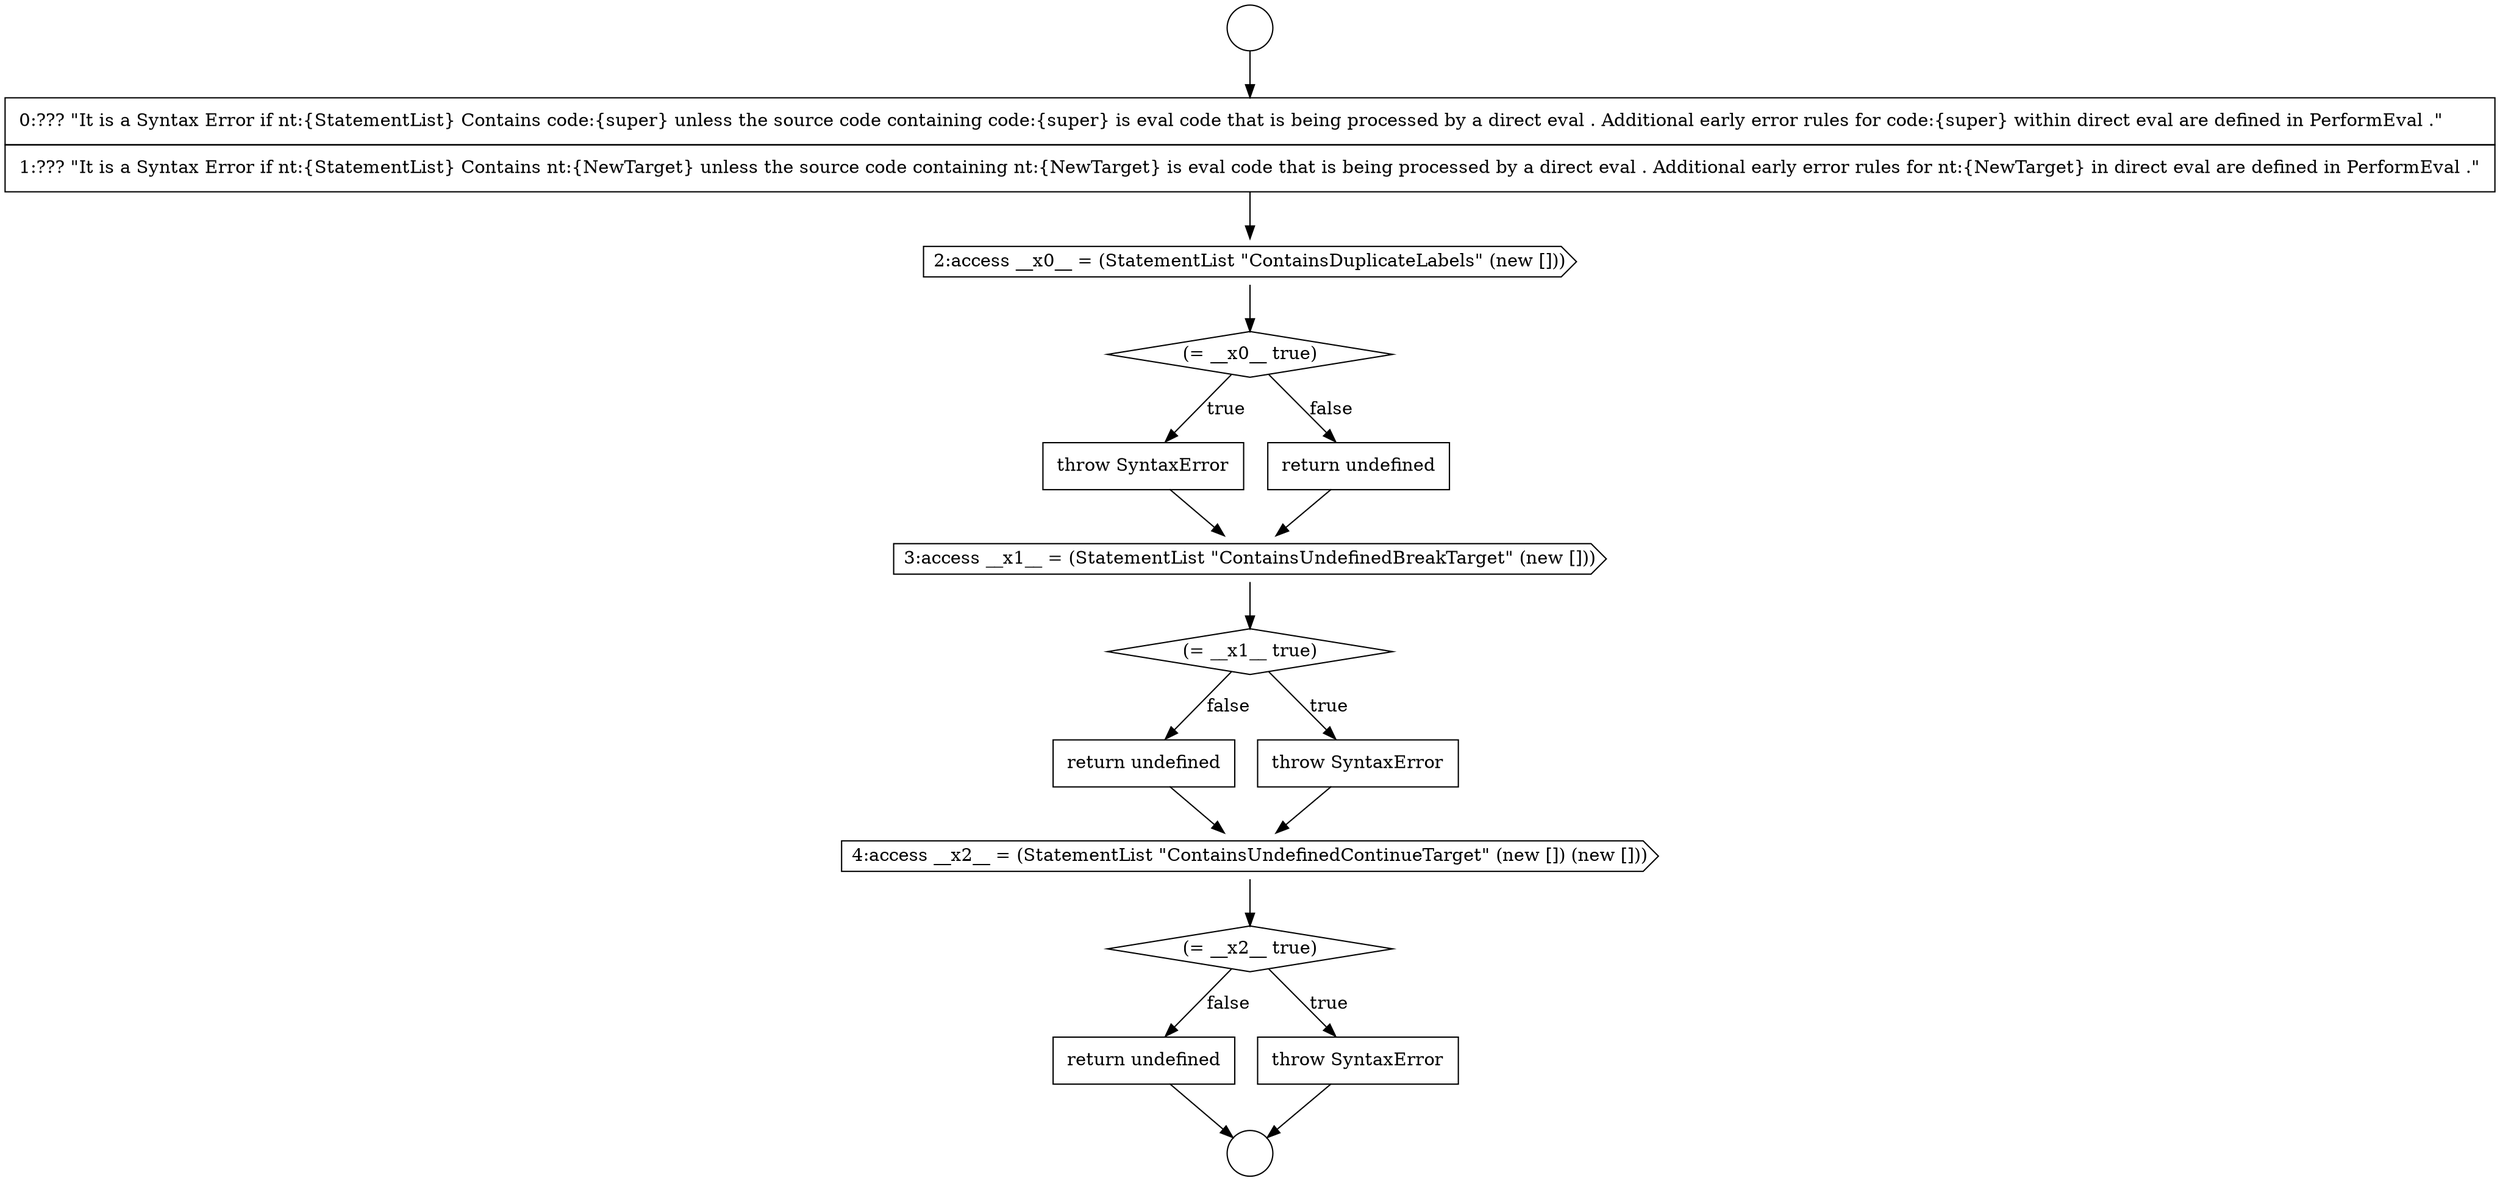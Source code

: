 digraph {
  node19342 [shape=circle label=" " color="black" fillcolor="white" style=filled]
  node19355 [shape=none, margin=0, label=<<font color="black">
    <table border="0" cellborder="1" cellspacing="0" cellpadding="10">
      <tr><td align="left">return undefined</td></tr>
    </table>
  </font>> color="black" fillcolor="white" style=filled]
  node19351 [shape=none, margin=0, label=<<font color="black">
    <table border="0" cellborder="1" cellspacing="0" cellpadding="10">
      <tr><td align="left">return undefined</td></tr>
    </table>
  </font>> color="black" fillcolor="white" style=filled]
  node19341 [shape=circle label=" " color="black" fillcolor="white" style=filled]
  node19354 [shape=none, margin=0, label=<<font color="black">
    <table border="0" cellborder="1" cellspacing="0" cellpadding="10">
      <tr><td align="left">throw SyntaxError</td></tr>
    </table>
  </font>> color="black" fillcolor="white" style=filled]
  node19346 [shape=none, margin=0, label=<<font color="black">
    <table border="0" cellborder="1" cellspacing="0" cellpadding="10">
      <tr><td align="left">throw SyntaxError</td></tr>
    </table>
  </font>> color="black" fillcolor="white" style=filled]
  node19343 [shape=none, margin=0, label=<<font color="black">
    <table border="0" cellborder="1" cellspacing="0" cellpadding="10">
      <tr><td align="left">0:??? &quot;It is a Syntax Error if nt:{StatementList} Contains code:{super} unless the source code containing code:{super} is eval code that is being processed by a direct eval . Additional early error rules for code:{super} within direct eval are defined in PerformEval .&quot;</td></tr>
      <tr><td align="left">1:??? &quot;It is a Syntax Error if nt:{StatementList} Contains nt:{NewTarget} unless the source code containing nt:{NewTarget} is eval code that is being processed by a direct eval . Additional early error rules for nt:{NewTarget} in direct eval are defined in PerformEval .&quot;</td></tr>
    </table>
  </font>> color="black" fillcolor="white" style=filled]
  node19347 [shape=none, margin=0, label=<<font color="black">
    <table border="0" cellborder="1" cellspacing="0" cellpadding="10">
      <tr><td align="left">return undefined</td></tr>
    </table>
  </font>> color="black" fillcolor="white" style=filled]
  node19350 [shape=none, margin=0, label=<<font color="black">
    <table border="0" cellborder="1" cellspacing="0" cellpadding="10">
      <tr><td align="left">throw SyntaxError</td></tr>
    </table>
  </font>> color="black" fillcolor="white" style=filled]
  node19345 [shape=diamond, label=<<font color="black">(= __x0__ true)</font>> color="black" fillcolor="white" style=filled]
  node19352 [shape=cds, label=<<font color="black">4:access __x2__ = (StatementList &quot;ContainsUndefinedContinueTarget&quot; (new []) (new []))</font>> color="black" fillcolor="white" style=filled]
  node19353 [shape=diamond, label=<<font color="black">(= __x2__ true)</font>> color="black" fillcolor="white" style=filled]
  node19344 [shape=cds, label=<<font color="black">2:access __x0__ = (StatementList &quot;ContainsDuplicateLabels&quot; (new []))</font>> color="black" fillcolor="white" style=filled]
  node19349 [shape=diamond, label=<<font color="black">(= __x1__ true)</font>> color="black" fillcolor="white" style=filled]
  node19348 [shape=cds, label=<<font color="black">3:access __x1__ = (StatementList &quot;ContainsUndefinedBreakTarget&quot; (new []))</font>> color="black" fillcolor="white" style=filled]
  node19347 -> node19348 [ color="black"]
  node19355 -> node19342 [ color="black"]
  node19346 -> node19348 [ color="black"]
  node19348 -> node19349 [ color="black"]
  node19353 -> node19354 [label=<<font color="black">true</font>> color="black"]
  node19353 -> node19355 [label=<<font color="black">false</font>> color="black"]
  node19344 -> node19345 [ color="black"]
  node19354 -> node19342 [ color="black"]
  node19351 -> node19352 [ color="black"]
  node19341 -> node19343 [ color="black"]
  node19349 -> node19350 [label=<<font color="black">true</font>> color="black"]
  node19349 -> node19351 [label=<<font color="black">false</font>> color="black"]
  node19350 -> node19352 [ color="black"]
  node19352 -> node19353 [ color="black"]
  node19345 -> node19346 [label=<<font color="black">true</font>> color="black"]
  node19345 -> node19347 [label=<<font color="black">false</font>> color="black"]
  node19343 -> node19344 [ color="black"]
}
